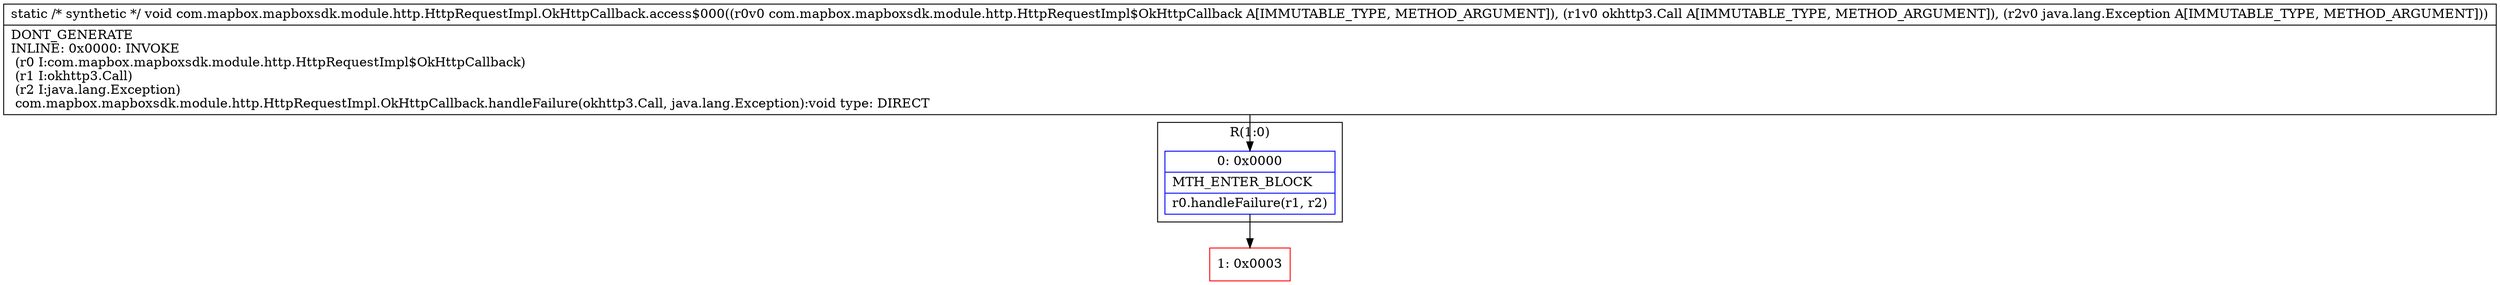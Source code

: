 digraph "CFG forcom.mapbox.mapboxsdk.module.http.HttpRequestImpl.OkHttpCallback.access$000(Lcom\/mapbox\/mapboxsdk\/module\/http\/HttpRequestImpl$OkHttpCallback;Lokhttp3\/Call;Ljava\/lang\/Exception;)V" {
subgraph cluster_Region_648558843 {
label = "R(1:0)";
node [shape=record,color=blue];
Node_0 [shape=record,label="{0\:\ 0x0000|MTH_ENTER_BLOCK\l|r0.handleFailure(r1, r2)\l}"];
}
Node_1 [shape=record,color=red,label="{1\:\ 0x0003}"];
MethodNode[shape=record,label="{static \/* synthetic *\/ void com.mapbox.mapboxsdk.module.http.HttpRequestImpl.OkHttpCallback.access$000((r0v0 com.mapbox.mapboxsdk.module.http.HttpRequestImpl$OkHttpCallback A[IMMUTABLE_TYPE, METHOD_ARGUMENT]), (r1v0 okhttp3.Call A[IMMUTABLE_TYPE, METHOD_ARGUMENT]), (r2v0 java.lang.Exception A[IMMUTABLE_TYPE, METHOD_ARGUMENT]))  | DONT_GENERATE\lINLINE: 0x0000: INVOKE  \l  (r0 I:com.mapbox.mapboxsdk.module.http.HttpRequestImpl$OkHttpCallback)\l  (r1 I:okhttp3.Call)\l  (r2 I:java.lang.Exception)\l com.mapbox.mapboxsdk.module.http.HttpRequestImpl.OkHttpCallback.handleFailure(okhttp3.Call, java.lang.Exception):void type: DIRECT\l}"];
MethodNode -> Node_0;
Node_0 -> Node_1;
}

